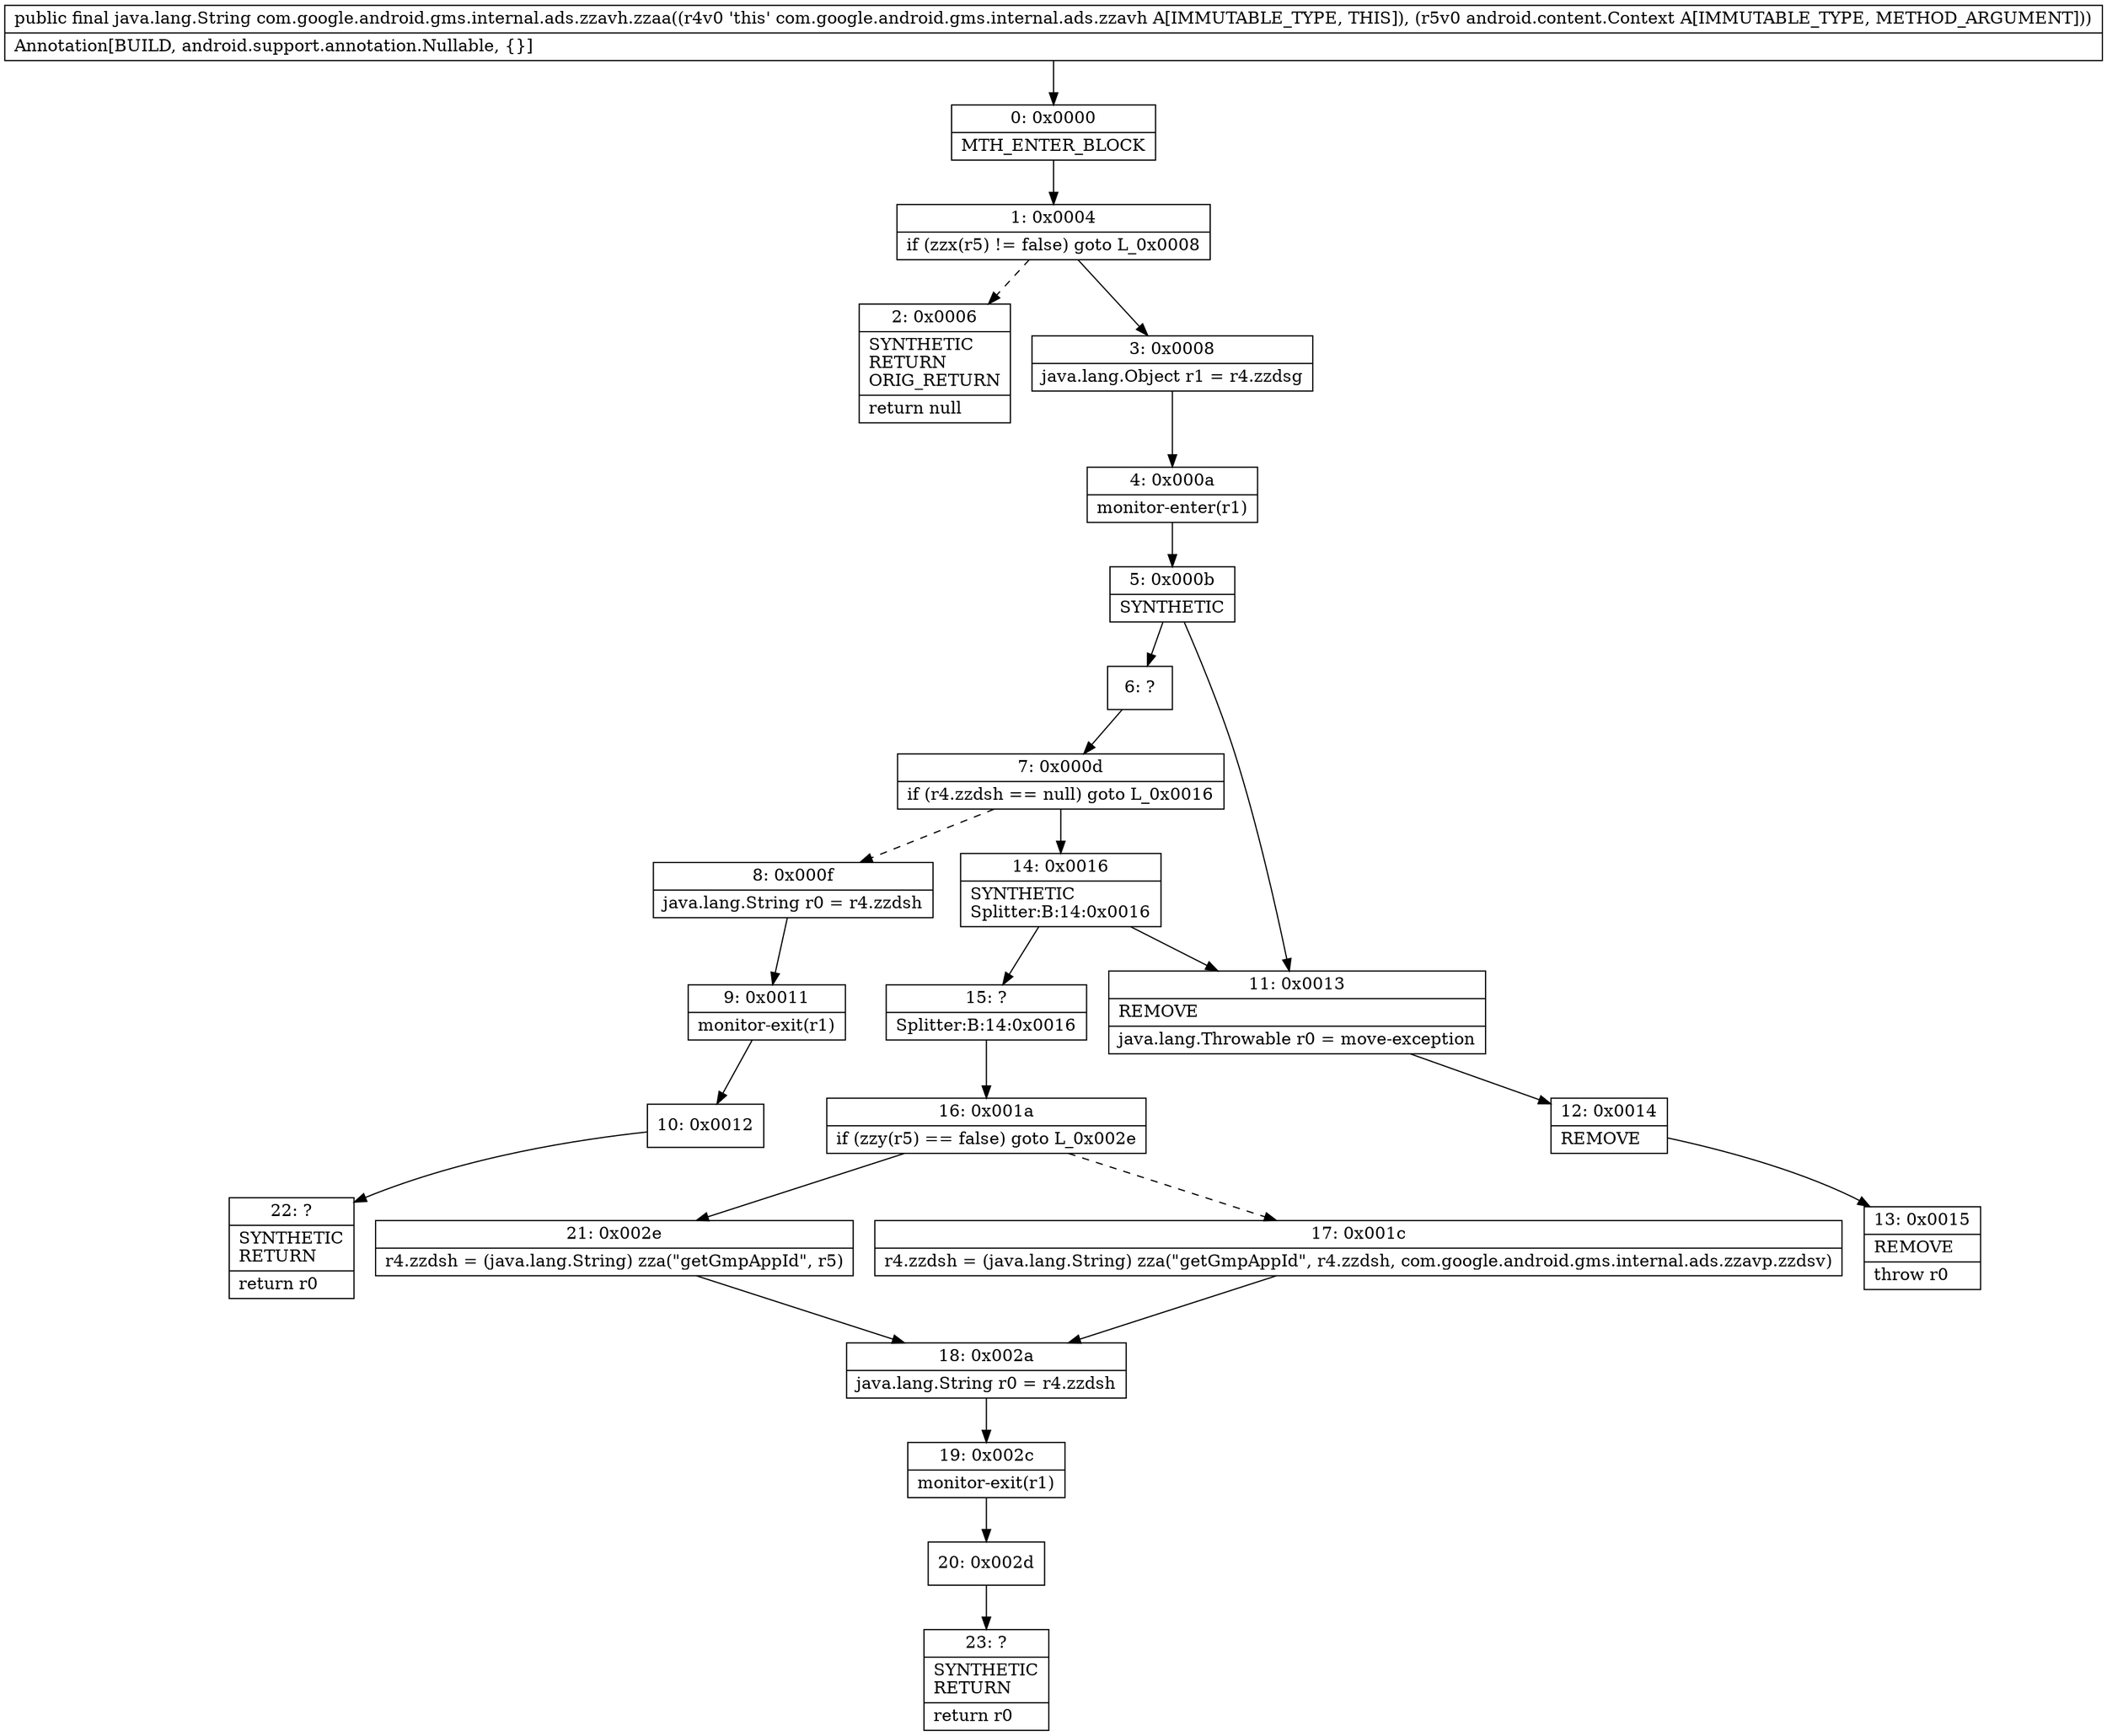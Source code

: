 digraph "CFG forcom.google.android.gms.internal.ads.zzavh.zzaa(Landroid\/content\/Context;)Ljava\/lang\/String;" {
Node_0 [shape=record,label="{0\:\ 0x0000|MTH_ENTER_BLOCK\l}"];
Node_1 [shape=record,label="{1\:\ 0x0004|if (zzx(r5) != false) goto L_0x0008\l}"];
Node_2 [shape=record,label="{2\:\ 0x0006|SYNTHETIC\lRETURN\lORIG_RETURN\l|return null\l}"];
Node_3 [shape=record,label="{3\:\ 0x0008|java.lang.Object r1 = r4.zzdsg\l}"];
Node_4 [shape=record,label="{4\:\ 0x000a|monitor\-enter(r1)\l}"];
Node_5 [shape=record,label="{5\:\ 0x000b|SYNTHETIC\l}"];
Node_6 [shape=record,label="{6\:\ ?}"];
Node_7 [shape=record,label="{7\:\ 0x000d|if (r4.zzdsh == null) goto L_0x0016\l}"];
Node_8 [shape=record,label="{8\:\ 0x000f|java.lang.String r0 = r4.zzdsh\l}"];
Node_9 [shape=record,label="{9\:\ 0x0011|monitor\-exit(r1)\l}"];
Node_10 [shape=record,label="{10\:\ 0x0012}"];
Node_11 [shape=record,label="{11\:\ 0x0013|REMOVE\l|java.lang.Throwable r0 = move\-exception\l}"];
Node_12 [shape=record,label="{12\:\ 0x0014|REMOVE\l}"];
Node_13 [shape=record,label="{13\:\ 0x0015|REMOVE\l|throw r0\l}"];
Node_14 [shape=record,label="{14\:\ 0x0016|SYNTHETIC\lSplitter:B:14:0x0016\l}"];
Node_15 [shape=record,label="{15\:\ ?|Splitter:B:14:0x0016\l}"];
Node_16 [shape=record,label="{16\:\ 0x001a|if (zzy(r5) == false) goto L_0x002e\l}"];
Node_17 [shape=record,label="{17\:\ 0x001c|r4.zzdsh = (java.lang.String) zza(\"getGmpAppId\", r4.zzdsh, com.google.android.gms.internal.ads.zzavp.zzdsv)\l}"];
Node_18 [shape=record,label="{18\:\ 0x002a|java.lang.String r0 = r4.zzdsh\l}"];
Node_19 [shape=record,label="{19\:\ 0x002c|monitor\-exit(r1)\l}"];
Node_20 [shape=record,label="{20\:\ 0x002d}"];
Node_21 [shape=record,label="{21\:\ 0x002e|r4.zzdsh = (java.lang.String) zza(\"getGmpAppId\", r5)\l}"];
Node_22 [shape=record,label="{22\:\ ?|SYNTHETIC\lRETURN\l|return r0\l}"];
Node_23 [shape=record,label="{23\:\ ?|SYNTHETIC\lRETURN\l|return r0\l}"];
MethodNode[shape=record,label="{public final java.lang.String com.google.android.gms.internal.ads.zzavh.zzaa((r4v0 'this' com.google.android.gms.internal.ads.zzavh A[IMMUTABLE_TYPE, THIS]), (r5v0 android.content.Context A[IMMUTABLE_TYPE, METHOD_ARGUMENT]))  | Annotation[BUILD, android.support.annotation.Nullable, \{\}]\l}"];
MethodNode -> Node_0;
Node_0 -> Node_1;
Node_1 -> Node_2[style=dashed];
Node_1 -> Node_3;
Node_3 -> Node_4;
Node_4 -> Node_5;
Node_5 -> Node_6;
Node_5 -> Node_11;
Node_6 -> Node_7;
Node_7 -> Node_8[style=dashed];
Node_7 -> Node_14;
Node_8 -> Node_9;
Node_9 -> Node_10;
Node_10 -> Node_22;
Node_11 -> Node_12;
Node_12 -> Node_13;
Node_14 -> Node_15;
Node_14 -> Node_11;
Node_15 -> Node_16;
Node_16 -> Node_17[style=dashed];
Node_16 -> Node_21;
Node_17 -> Node_18;
Node_18 -> Node_19;
Node_19 -> Node_20;
Node_20 -> Node_23;
Node_21 -> Node_18;
}

